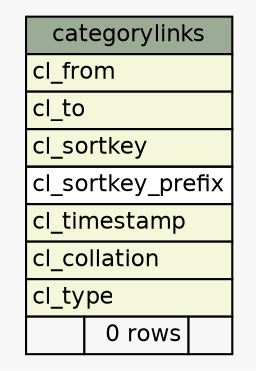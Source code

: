 // dot 2.38.0 on Linux 3.14.35-28.38.amzn1.x86_64
// SchemaSpy rev Unknown
digraph "categorylinks" {
  graph [
    rankdir="RL"
    bgcolor="#f7f7f7"
    nodesep="0.18"
    ranksep="0.46"
    fontname="Helvetica"
    fontsize="11"
  ];
  node [
    fontname="Helvetica"
    fontsize="11"
    shape="plaintext"
  ];
  edge [
    arrowsize="0.8"
  ];
  "categorylinks" [
    label=<
    <TABLE BORDER="0" CELLBORDER="1" CELLSPACING="0" BGCOLOR="#ffffff">
      <TR><TD COLSPAN="3" BGCOLOR="#9bab96" ALIGN="CENTER">categorylinks</TD></TR>
      <TR><TD PORT="cl_from" COLSPAN="3" BGCOLOR="#f4f7da" ALIGN="LEFT">cl_from</TD></TR>
      <TR><TD PORT="cl_to" COLSPAN="3" BGCOLOR="#f4f7da" ALIGN="LEFT">cl_to</TD></TR>
      <TR><TD PORT="cl_sortkey" COLSPAN="3" BGCOLOR="#f4f7da" ALIGN="LEFT">cl_sortkey</TD></TR>
      <TR><TD PORT="cl_sortkey_prefix" COLSPAN="3" ALIGN="LEFT">cl_sortkey_prefix</TD></TR>
      <TR><TD PORT="cl_timestamp" COLSPAN="3" BGCOLOR="#f4f7da" ALIGN="LEFT">cl_timestamp</TD></TR>
      <TR><TD PORT="cl_collation" COLSPAN="3" BGCOLOR="#f4f7da" ALIGN="LEFT">cl_collation</TD></TR>
      <TR><TD PORT="cl_type" COLSPAN="3" BGCOLOR="#f4f7da" ALIGN="LEFT">cl_type</TD></TR>
      <TR><TD ALIGN="LEFT" BGCOLOR="#f7f7f7">  </TD><TD ALIGN="RIGHT" BGCOLOR="#f7f7f7">0 rows</TD><TD ALIGN="RIGHT" BGCOLOR="#f7f7f7">  </TD></TR>
    </TABLE>>
    URL="tables/categorylinks.html"
    tooltip="categorylinks"
  ];
}
